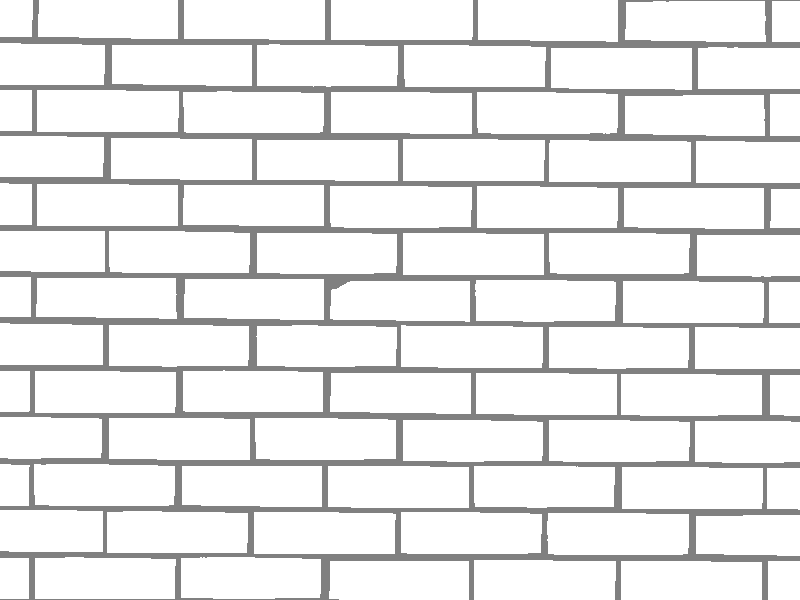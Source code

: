 // Title: RBG Spotlights on Wall (isosurface version)
// Authors: Michael Horvath, http://isometricland.net
// Created: 2019-05-27
// Updated: 2019-05-28
// License: CC BY-SA 4.0


#version 3.7
#include "functions.inc"
#include "math.inc"
#declare my_seed = seed(320987832);
#declare my_ambient = 1/64;

//------------------------------------------------------------------------------Environment

#local p_start		=	64/image_width;
#local p_end		=	4/image_width;
#local smooth_eb	=	0.50;
#local smooth_count	=	75;
#local final_eb		=	0.1875;
#local final_count	=	smooth_count * smooth_eb * smooth_eb / final_eb / final_eb;

global_settings
{
	assumed_gamma	1.0
	adc_bailout		0.005
	max_trace_level	50
	charset			utf8
	ambient_light	0

	radiosity
	{
		pretrace_start	p_start
		pretrace_end	p_end
		count			final_count
		nearest_count	10
		error_bound		final_eb
		recursion_limit	3
		normal			on
		brightness		0.8
		always_sample	yes
		gray_threshold	0.8
		media			on
	}

}

sphere
{
	0, 1e+6
	inverse
	texture
	{
		pigment {color srgb my_ambient}
		finish {emission 1}
	}
	no_image
}

light_source
{
	-z * 32
	color rgb	my_ambient
	rotate		+x * 60
	rotate		+y * 60
	parallel
	point_at	0
	shadowless
}

light_source
{
	-z/2
	color rgb	x
	spotlight
	radius		30
	falloff		45
	tightness	0
	fade_distance 1
	fade_power	3
	point_at	0
	rotate		+x * 060
	translate	-y/4
	rotate		+z * 000
	rotate		<rand(my_seed)*30-15,rand(my_seed)*30-15,rand(my_seed)*30-15>
}

light_source
{
	-z/2
	color rgb	y
	spotlight
	radius		30
	falloff		45
	tightness	0
	fade_distance 1
	fade_power	3
	point_at	0
	rotate		+x * 060
	translate	-y/4
	rotate		+z * 120
	rotate		<rand(my_seed)*30-15,rand(my_seed)*30-15,rand(my_seed)*30-15>
}

light_source
{
	-z/2
	color rgb	z
	spotlight
	radius		30
	falloff		45
	tightness	0
	fade_distance 1
	fade_power	3
	point_at	0
	rotate		+x * 060
	translate	-y/4
	rotate		+z * 240
	rotate		<rand(my_seed)*30-15,rand(my_seed)*30-15,rand(my_seed)*30-15>
}

#local cam_aspc = image_width/image_height;		// obsolete. render square images only!
#local cam_dist = 16;
#local cam_area = 2;
#local cam_loca = -z * cam_dist;
#local cam_dirc = +z * cam_dist;
#local cam_rgvc = +x * cam_area * cam_aspc;
#local cam_upvc = +y * cam_area;
#local cam_tran = transform
{
	rotate		<rand(my_seed)-1/2,rand(my_seed)-1/2,rand(my_seed)-1/2>
}

camera
{
	orthographic
	location	cam_loca				// position
	direction	cam_dirc				// direction of view
	right		cam_rgvc				// horizontal size of view
	up			cam_upvc				// vertical size of view
	transform {cam_tran}				// transforms
}

//------------------------------------------------------------------------------Objects
/*
plane
{
	-z, 0
	pigment {color srgb 1}
	finish {diffuse 1}
}
*/

// BRICKS
// http://news.povray.org/povray.binaries.images/thread/%3C4458a6b4%40news.povray.org%3E/
#declare N_SCALE = 1/225/4;		//Texture scale
#declare M =  10.0/225/4;		//Mortar width and height
#declare G =   1.0/225/4;		//Mortar depth
#declare W = 215.0/225/4;		//Brick width
#declare D = 102.5/225/4;		//Brick depth
#declare H =  65.0/225/4;		//Brick height
#declare ROUGH = 0.45/16;		//Bump height
#declare BUSY = 0.40/2;			//Bump period
#declare OFFSET = D;			//Distance away from scene center

union
{
	#for (ix, -8, +8)
		#for (iy, -8, +8)
			#local TRANS = (rand(my_seed)-1/2);
			#local RANDX = (rand(my_seed)-1/2)*M/2;
			#local RANDY = (rand(my_seed)-1/2)*M/2;
			#local RANDZ = (rand(my_seed)-1/2)*G/2;
			#undef f_Height
			#local f_Height = function {f_wrinkles(x*(BUSY+TRANS), y*(BUSY+TRANS), z*(BUSY+TRANS)) * 1.2}
			isosurface
			{
				function
				{
					max
					(
						abs(x)-(W-ROUGH*f_Height(x, y, z)),
						abs(y)-(H-ROUGH*f_Height(x, y, z)),
						abs(z)-(D-ROUGH*f_Height(x, y, z)/2)
					)
				}
				contained_by
				{
					box{<-W, -H, -D>, <+W, +H, +D>}
				}
				max_gradient 1.3
				accuracy 1e-5
				//all_intersections
				translate +x * (RANDX + ix * (W*2+M))
				translate +y * (RANDY + iy * (H*2+M))
				translate +z * (RANDZ + OFFSET)
				#if (mod(iy,2) != 0)
					translate +x * (1/2 * (W*2+M))
				#end
			}
		#end
	#end
	texture
	{
		pigment {color srgb 1}
//		finish {diffuse 1}
		normal {granite 0.05 scale 0.005*N_SCALE}
		finish {phong 0.1 phong_size 4*N_SCALE}
	}
}

// MORTAR AROUND AND BEHIND THE BRICKS
#declare N_SCALE = N_SCALE;	//Texture scale
#declare M = M;				//Mortar width and height
#declare G = G*3;			//Mortar depth
#declare W = W*16;			//Brick width
#declare D = D-G;			//Brick depth
#declare H = H*16;			//Brick height
#declare ROUGH = ROUGH;		//Bump height
#declare BUSY = BUSY;		//Bump period
#declare OFFSET = OFFSET;	//Distance away from scene center
#undef f_Height
#local f_Height = function {f_wrinkles(x*BUSY, y*BUSY, z*BUSY) * 1.2}

isosurface
{
	function
	{
		max
		(
			abs(x)-(W-ROUGH*f_Height(x, y, z)),
			abs(y)-(H-ROUGH*f_Height(x, y, z)),
			abs(z)-(D-ROUGH*f_Height(x, y, z)/2)
		)
	}
	contained_by
	{
		box{<-W, -H, -D>, <+W, +H, +D>}
	}
	max_gradient 1.3
	accuracy 1e-5
	//all_intersections
	translate +z * OFFSET
	texture
	{
		pigment {color srgb 1/2}
//		finish {diffuse 1}
		normal {granite 0.1 scale 0.005*N_SCALE}
		finish {phong 0.1 phong_size 4*N_SCALE}
	}
}
